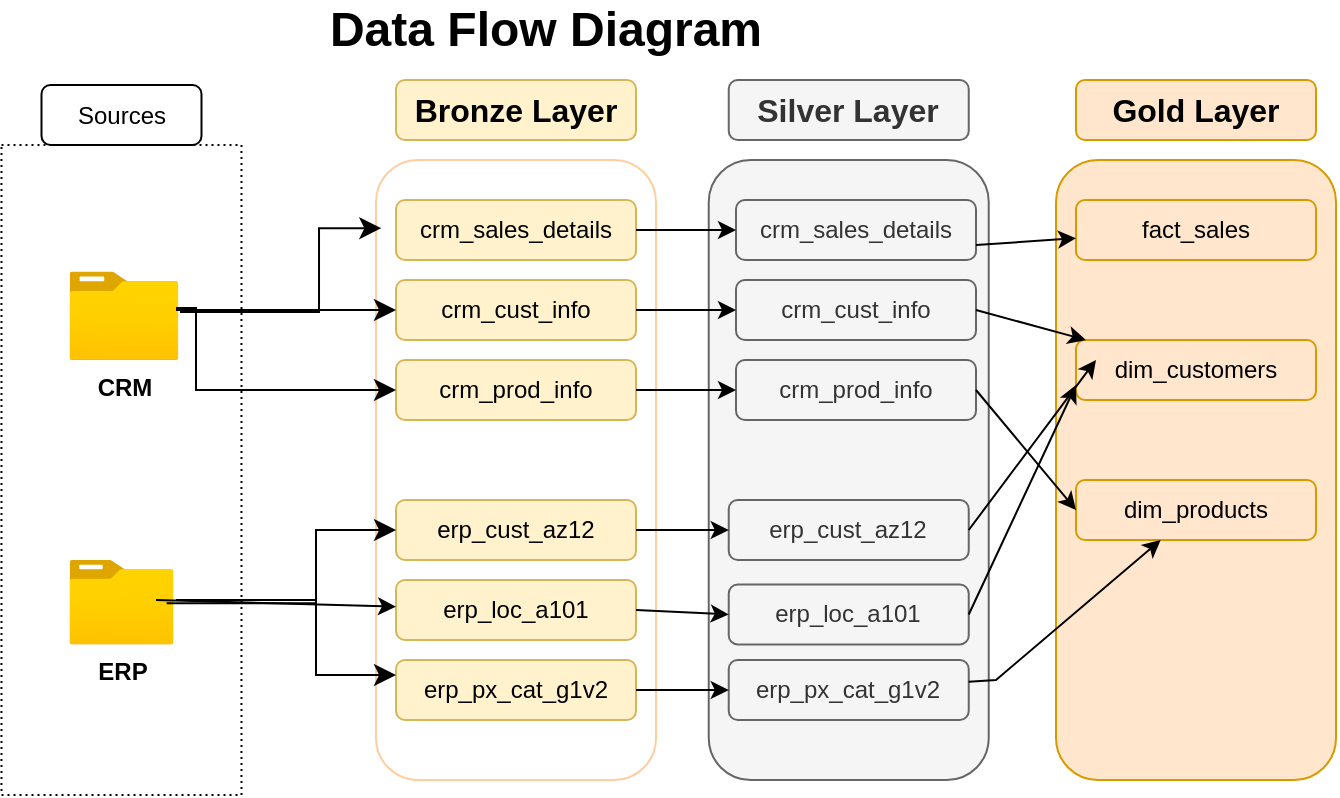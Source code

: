 <mxfile version="28.1.0">
  <diagram name="Page-1" id="TxnYDXRb0Q60wTVX8WxU">
    <mxGraphModel dx="1426" dy="757" grid="1" gridSize="10" guides="1" tooltips="1" connect="1" arrows="0" fold="1" page="1" pageScale="1" pageWidth="850" pageHeight="1100" math="0" shadow="0">
      <root>
        <mxCell id="0" />
        <mxCell id="1" parent="0" />
        <mxCell id="opugYcU80OSQHxM44j0D-1" value="" style="rounded=0;whiteSpace=wrap;html=1;dashed=1;dashPattern=1 2;fillColor=none;" parent="1" vertex="1">
          <mxGeometry x="42.75" y="72.5" width="120" height="325" as="geometry" />
        </mxCell>
        <mxCell id="opugYcU80OSQHxM44j0D-2" value="Sources" style="rounded=1;whiteSpace=wrap;html=1;" parent="1" vertex="1">
          <mxGeometry x="62.75" y="42.5" width="80" height="30" as="geometry" />
        </mxCell>
        <mxCell id="opugYcU80OSQHxM44j0D-3" value="&lt;b&gt;CRM&lt;/b&gt;" style="image;aspect=fixed;html=1;points=[];align=center;fontSize=12;image=img/lib/azure2/general/Folder_Blank.svg;" parent="1" vertex="1">
          <mxGeometry x="76.73" y="135.77" width="54.5" height="44.23" as="geometry" />
        </mxCell>
        <mxCell id="opugYcU80OSQHxM44j0D-4" value="&lt;b&gt;ERP&lt;/b&gt;" style="image;aspect=fixed;html=1;points=[];align=center;fontSize=12;image=img/lib/azure2/general/Folder_Blank.svg;" parent="1" vertex="1">
          <mxGeometry x="76.73" y="280" width="52.03" height="42.23" as="geometry" />
        </mxCell>
        <mxCell id="opugYcU80OSQHxM44j0D-6" value="" style="rounded=1;whiteSpace=wrap;html=1;fillColor=none;strokeColor=light-dark(#FFCE9F,#EDEDED);" parent="1" vertex="1">
          <mxGeometry x="230" y="80" width="140" height="310" as="geometry" />
        </mxCell>
        <mxCell id="opugYcU80OSQHxM44j0D-7" value="&lt;b&gt;&lt;font style=&quot;font-size: 16px;&quot;&gt;Bronze Layer&lt;/font&gt;&lt;/b&gt;" style="rounded=1;whiteSpace=wrap;html=1;fillColor=#fff2cc;strokeColor=#d6b656;" parent="1" vertex="1">
          <mxGeometry x="240" y="40" width="120" height="30" as="geometry" />
        </mxCell>
        <mxCell id="opugYcU80OSQHxM44j0D-8" value="crm_sales_details" style="rounded=1;whiteSpace=wrap;html=1;fillColor=#fff2cc;strokeColor=#d6b656;" parent="1" vertex="1">
          <mxGeometry x="240" y="100" width="120" height="30" as="geometry" />
        </mxCell>
        <mxCell id="opugYcU80OSQHxM44j0D-9" value="crm_cust_info" style="rounded=1;whiteSpace=wrap;html=1;fillColor=#fff2cc;strokeColor=#d6b656;" parent="1" vertex="1">
          <mxGeometry x="240" y="140" width="120" height="30" as="geometry" />
        </mxCell>
        <mxCell id="opugYcU80OSQHxM44j0D-10" value="crm_prod_info" style="rounded=1;whiteSpace=wrap;html=1;fillColor=#fff2cc;strokeColor=#d6b656;" parent="1" vertex="1">
          <mxGeometry x="240" y="180" width="120" height="30" as="geometry" />
        </mxCell>
        <mxCell id="opugYcU80OSQHxM44j0D-12" value="erp_cust_az12" style="rounded=1;whiteSpace=wrap;html=1;fillColor=#fff2cc;strokeColor=#d6b656;" parent="1" vertex="1">
          <mxGeometry x="240" y="250" width="120" height="30" as="geometry" />
        </mxCell>
        <mxCell id="opugYcU80OSQHxM44j0D-13" value="erp_loc_a101" style="rounded=1;whiteSpace=wrap;html=1;fillColor=#fff2cc;strokeColor=#d6b656;" parent="1" vertex="1">
          <mxGeometry x="240" y="290" width="120" height="30" as="geometry" />
        </mxCell>
        <mxCell id="opugYcU80OSQHxM44j0D-14" value="erp_px_cat_g1v2" style="rounded=1;whiteSpace=wrap;html=1;fillColor=#fff2cc;strokeColor=#d6b656;" parent="1" vertex="1">
          <mxGeometry x="240" y="330" width="120" height="30" as="geometry" />
        </mxCell>
        <mxCell id="opugYcU80OSQHxM44j0D-22" value="&lt;b&gt;&lt;font style=&quot;font-size: 24px;&quot;&gt;Data Flow Diagram&lt;/font&gt;&lt;/b&gt;" style="text;strokeColor=none;align=center;fillColor=none;html=1;verticalAlign=middle;whiteSpace=wrap;rounded=0;" parent="1" vertex="1">
          <mxGeometry x="190" y="10" width="250" height="10" as="geometry" />
        </mxCell>
        <mxCell id="opugYcU80OSQHxM44j0D-23" value="" style="edgeStyle=elbowEdgeStyle;elbow=horizontal;endArrow=classic;html=1;curved=0;rounded=0;endSize=8;startSize=8;entryX=0.019;entryY=0.11;entryDx=0;entryDy=0;entryPerimeter=0;exitX=1.014;exitY=0.457;exitDx=0;exitDy=0;exitPerimeter=0;" parent="1" target="opugYcU80OSQHxM44j0D-6" edge="1" source="opugYcU80OSQHxM44j0D-3">
          <mxGeometry width="50" height="50" relative="1" as="geometry">
            <mxPoint x="140" y="130" as="sourcePoint" />
            <mxPoint x="251.51" y="113.65" as="targetPoint" />
            <Array as="points">
              <mxPoint x="201.51" y="135.77" />
              <mxPoint x="241.51" y="125.77" />
            </Array>
          </mxGeometry>
        </mxCell>
        <mxCell id="opugYcU80OSQHxM44j0D-24" value="" style="edgeStyle=elbowEdgeStyle;elbow=horizontal;endArrow=classic;html=1;curved=0;rounded=0;endSize=8;startSize=8;entryX=0;entryY=0.5;entryDx=0;entryDy=0;" parent="1" target="opugYcU80OSQHxM44j0D-9" edge="1">
          <mxGeometry width="50" height="50" relative="1" as="geometry">
            <mxPoint x="140" y="155" as="sourcePoint" />
            <mxPoint x="230" y="160" as="targetPoint" />
            <Array as="points">
              <mxPoint x="130" y="150" />
              <mxPoint x="190" y="160" />
              <mxPoint x="288.76" y="172.12" />
            </Array>
          </mxGeometry>
        </mxCell>
        <mxCell id="opugYcU80OSQHxM44j0D-25" value="" style="edgeStyle=elbowEdgeStyle;elbow=horizontal;endArrow=classic;html=1;curved=0;rounded=0;endSize=8;startSize=8;entryX=0;entryY=0.5;entryDx=0;entryDy=0;" parent="1" target="opugYcU80OSQHxM44j0D-10" edge="1">
          <mxGeometry width="50" height="50" relative="1" as="geometry">
            <mxPoint x="130" y="154" as="sourcePoint" />
            <mxPoint x="240" y="155" as="targetPoint" />
            <Array as="points">
              <mxPoint x="140" y="150" />
              <mxPoint x="190" y="170" />
              <mxPoint x="288.76" y="172.12" />
            </Array>
          </mxGeometry>
        </mxCell>
        <mxCell id="opugYcU80OSQHxM44j0D-26" value="" style="edgeStyle=elbowEdgeStyle;elbow=horizontal;endArrow=classic;html=1;curved=0;rounded=0;endSize=8;startSize=8;entryX=0;entryY=0.5;entryDx=0;entryDy=0;exitX=0.934;exitY=0.511;exitDx=0;exitDy=0;exitPerimeter=0;" parent="1" source="opugYcU80OSQHxM44j0D-4" target="opugYcU80OSQHxM44j0D-12" edge="1">
          <mxGeometry width="50" height="50" relative="1" as="geometry">
            <mxPoint x="202.75" y="280" as="sourcePoint" />
            <mxPoint x="252.75" y="230" as="targetPoint" />
            <Array as="points">
              <mxPoint x="200" y="300" />
              <mxPoint x="190" y="300" />
            </Array>
          </mxGeometry>
        </mxCell>
        <mxCell id="opugYcU80OSQHxM44j0D-27" value="" style="edgeStyle=elbowEdgeStyle;elbow=horizontal;endArrow=classic;html=1;curved=0;rounded=0;endSize=8;startSize=8;entryX=0;entryY=0.25;entryDx=0;entryDy=0;" parent="1" target="opugYcU80OSQHxM44j0D-14" edge="1">
          <mxGeometry width="50" height="50" relative="1" as="geometry">
            <mxPoint x="130" y="300" as="sourcePoint" />
            <mxPoint x="325" y="320" as="targetPoint" />
            <Array as="points">
              <mxPoint x="200" y="340" />
              <mxPoint x="275" y="355" />
            </Array>
          </mxGeometry>
        </mxCell>
        <mxCell id="ncg0RxluqlWPbRokDlwh-43" value="" style="rounded=1;whiteSpace=wrap;html=1;fillColor=#f5f5f5;strokeColor=#666666;fontColor=#333333;" vertex="1" parent="1">
          <mxGeometry x="396.37" y="80" width="140" height="310" as="geometry" />
        </mxCell>
        <mxCell id="ncg0RxluqlWPbRokDlwh-44" value="&lt;b&gt;&lt;font style=&quot;font-size: 16px;&quot;&gt;Silver Layer&lt;/font&gt;&lt;/b&gt;" style="rounded=1;whiteSpace=wrap;html=1;fillColor=#f5f5f5;strokeColor=#666666;fontColor=#333333;" vertex="1" parent="1">
          <mxGeometry x="406.37" y="40" width="120" height="30" as="geometry" />
        </mxCell>
        <mxCell id="ncg0RxluqlWPbRokDlwh-45" value="crm_sales_details" style="rounded=1;whiteSpace=wrap;html=1;fillColor=#f5f5f5;strokeColor=#666666;fontColor=#333333;" vertex="1" parent="1">
          <mxGeometry x="410" y="100" width="120" height="30" as="geometry" />
        </mxCell>
        <mxCell id="ncg0RxluqlWPbRokDlwh-46" value="crm_cust_info" style="rounded=1;whiteSpace=wrap;html=1;fillColor=#f5f5f5;strokeColor=#666666;fontColor=#333333;" vertex="1" parent="1">
          <mxGeometry x="410" y="140" width="120" height="30" as="geometry" />
        </mxCell>
        <mxCell id="ncg0RxluqlWPbRokDlwh-47" value="crm_prod_info" style="rounded=1;whiteSpace=wrap;html=1;fillColor=#f5f5f5;strokeColor=#666666;fontColor=#333333;" vertex="1" parent="1">
          <mxGeometry x="410" y="180" width="120" height="30" as="geometry" />
        </mxCell>
        <mxCell id="ncg0RxluqlWPbRokDlwh-48" value="erp_cust_az12" style="rounded=1;whiteSpace=wrap;html=1;fillColor=#f5f5f5;strokeColor=#666666;fontColor=#333333;" vertex="1" parent="1">
          <mxGeometry x="406.37" y="250" width="120" height="30" as="geometry" />
        </mxCell>
        <mxCell id="ncg0RxluqlWPbRokDlwh-49" value="erp_loc_a101" style="rounded=1;whiteSpace=wrap;html=1;fillColor=#f5f5f5;strokeColor=#666666;fontColor=#333333;" vertex="1" parent="1">
          <mxGeometry x="406.37" y="292.23" width="120" height="30" as="geometry" />
        </mxCell>
        <mxCell id="ncg0RxluqlWPbRokDlwh-50" value="erp_px_cat_g1v2" style="rounded=1;whiteSpace=wrap;html=1;fillColor=#f5f5f5;strokeColor=#666666;fontColor=#333333;" vertex="1" parent="1">
          <mxGeometry x="406.37" y="330" width="120" height="30" as="geometry" />
        </mxCell>
        <mxCell id="ncg0RxluqlWPbRokDlwh-52" value="" style="endArrow=classic;html=1;rounded=0;exitX=1;exitY=0.5;exitDx=0;exitDy=0;" edge="1" parent="1" source="opugYcU80OSQHxM44j0D-8" target="ncg0RxluqlWPbRokDlwh-45">
          <mxGeometry width="50" height="50" relative="1" as="geometry">
            <mxPoint x="400" y="260" as="sourcePoint" />
            <mxPoint x="450" y="210" as="targetPoint" />
          </mxGeometry>
        </mxCell>
        <mxCell id="ncg0RxluqlWPbRokDlwh-54" value="" style="endArrow=classic;html=1;rounded=0;exitX=1;exitY=0.5;exitDx=0;exitDy=0;entryX=0;entryY=0.5;entryDx=0;entryDy=0;" edge="1" parent="1" source="opugYcU80OSQHxM44j0D-9" target="ncg0RxluqlWPbRokDlwh-46">
          <mxGeometry width="50" height="50" relative="1" as="geometry">
            <mxPoint x="380" y="160" as="sourcePoint" />
            <mxPoint x="430" y="160" as="targetPoint" />
          </mxGeometry>
        </mxCell>
        <mxCell id="ncg0RxluqlWPbRokDlwh-55" value="" style="endArrow=classic;html=1;rounded=0;exitX=1;exitY=0.5;exitDx=0;exitDy=0;entryX=0;entryY=0.5;entryDx=0;entryDy=0;" edge="1" parent="1" source="opugYcU80OSQHxM44j0D-10" target="ncg0RxluqlWPbRokDlwh-47">
          <mxGeometry width="50" height="50" relative="1" as="geometry">
            <mxPoint x="620" y="190" as="sourcePoint" />
            <mxPoint x="670" y="190" as="targetPoint" />
          </mxGeometry>
        </mxCell>
        <mxCell id="ncg0RxluqlWPbRokDlwh-56" value="" style="endArrow=classic;html=1;rounded=0;exitX=1;exitY=0.5;exitDx=0;exitDy=0;entryX=0;entryY=0.5;entryDx=0;entryDy=0;" edge="1" parent="1" source="opugYcU80OSQHxM44j0D-12" target="ncg0RxluqlWPbRokDlwh-48">
          <mxGeometry width="50" height="50" relative="1" as="geometry">
            <mxPoint x="380" y="190" as="sourcePoint" />
            <mxPoint x="400" y="265" as="targetPoint" />
          </mxGeometry>
        </mxCell>
        <mxCell id="ncg0RxluqlWPbRokDlwh-57" value="" style="endArrow=classic;html=1;rounded=0;exitX=1;exitY=0.5;exitDx=0;exitDy=0;entryX=0;entryY=0.5;entryDx=0;entryDy=0;" edge="1" parent="1" source="opugYcU80OSQHxM44j0D-13" target="ncg0RxluqlWPbRokDlwh-49">
          <mxGeometry width="50" height="50" relative="1" as="geometry">
            <mxPoint x="360" y="290" as="sourcePoint" />
            <mxPoint x="406" y="290" as="targetPoint" />
          </mxGeometry>
        </mxCell>
        <mxCell id="ncg0RxluqlWPbRokDlwh-58" value="" style="endArrow=classic;html=1;rounded=0;exitX=1;exitY=0.5;exitDx=0;exitDy=0;entryX=0;entryY=0.5;entryDx=0;entryDy=0;" edge="1" parent="1" source="opugYcU80OSQHxM44j0D-14" target="ncg0RxluqlWPbRokDlwh-50">
          <mxGeometry width="50" height="50" relative="1" as="geometry">
            <mxPoint x="380" y="260" as="sourcePoint" />
            <mxPoint x="426" y="260" as="targetPoint" />
          </mxGeometry>
        </mxCell>
        <mxCell id="ncg0RxluqlWPbRokDlwh-59" value="" style="endArrow=classic;html=1;rounded=0;" edge="1" parent="1" target="opugYcU80OSQHxM44j0D-13">
          <mxGeometry width="50" height="50" relative="1" as="geometry">
            <mxPoint x="120" y="300" as="sourcePoint" />
            <mxPoint x="430" y="220" as="targetPoint" />
          </mxGeometry>
        </mxCell>
        <mxCell id="ncg0RxluqlWPbRokDlwh-67" value="" style="rounded=1;whiteSpace=wrap;html=1;fillColor=#ffe6cc;strokeColor=#d79b00;" vertex="1" parent="1">
          <mxGeometry x="570" y="80" width="140" height="310" as="geometry" />
        </mxCell>
        <mxCell id="ncg0RxluqlWPbRokDlwh-68" value="&lt;b&gt;&lt;font style=&quot;font-size: 16px;&quot;&gt;Gold Layer&lt;/font&gt;&lt;/b&gt;" style="rounded=1;whiteSpace=wrap;html=1;fillColor=#ffe6cc;strokeColor=#d79b00;" vertex="1" parent="1">
          <mxGeometry x="580" y="40" width="120" height="30" as="geometry" />
        </mxCell>
        <mxCell id="ncg0RxluqlWPbRokDlwh-69" value="fact_sales" style="rounded=1;whiteSpace=wrap;html=1;fillColor=#ffe6cc;strokeColor=#d79b00;" vertex="1" parent="1">
          <mxGeometry x="580" y="100" width="120" height="30" as="geometry" />
        </mxCell>
        <mxCell id="ncg0RxluqlWPbRokDlwh-70" value="dim_customers" style="rounded=1;whiteSpace=wrap;html=1;fillColor=#ffe6cc;strokeColor=#d79b00;" vertex="1" parent="1">
          <mxGeometry x="580" y="170" width="120" height="30" as="geometry" />
        </mxCell>
        <mxCell id="ncg0RxluqlWPbRokDlwh-71" value="dim_products" style="rounded=1;whiteSpace=wrap;html=1;fillColor=#ffe6cc;strokeColor=#d79b00;" vertex="1" parent="1">
          <mxGeometry x="580" y="240" width="120" height="30" as="geometry" />
        </mxCell>
        <mxCell id="ncg0RxluqlWPbRokDlwh-75" value="" style="endArrow=classic;html=1;rounded=0;" edge="1" parent="1" source="ncg0RxluqlWPbRokDlwh-50" target="ncg0RxluqlWPbRokDlwh-71">
          <mxGeometry width="50" height="50" relative="1" as="geometry">
            <mxPoint x="680" y="420" as="sourcePoint" />
            <mxPoint x="730" y="370" as="targetPoint" />
            <Array as="points">
              <mxPoint x="540" y="340" />
            </Array>
          </mxGeometry>
        </mxCell>
        <mxCell id="ncg0RxluqlWPbRokDlwh-76" value="" style="endArrow=classic;html=1;rounded=0;exitX=1;exitY=0.75;exitDx=0;exitDy=0;" edge="1" parent="1" source="ncg0RxluqlWPbRokDlwh-45" target="ncg0RxluqlWPbRokDlwh-69">
          <mxGeometry width="50" height="50" relative="1" as="geometry">
            <mxPoint x="680" y="420" as="sourcePoint" />
            <mxPoint x="730" y="370" as="targetPoint" />
          </mxGeometry>
        </mxCell>
        <mxCell id="ncg0RxluqlWPbRokDlwh-77" value="" style="endArrow=classic;html=1;rounded=0;exitX=1;exitY=0.5;exitDx=0;exitDy=0;" edge="1" parent="1" source="ncg0RxluqlWPbRokDlwh-46" target="ncg0RxluqlWPbRokDlwh-70">
          <mxGeometry width="50" height="50" relative="1" as="geometry">
            <mxPoint x="680" y="420" as="sourcePoint" />
            <mxPoint x="730" y="370" as="targetPoint" />
          </mxGeometry>
        </mxCell>
        <mxCell id="ncg0RxluqlWPbRokDlwh-78" value="" style="endArrow=classic;html=1;rounded=0;exitX=1;exitY=0.5;exitDx=0;exitDy=0;entryX=0;entryY=0.75;entryDx=0;entryDy=0;" edge="1" parent="1" source="ncg0RxluqlWPbRokDlwh-49" target="ncg0RxluqlWPbRokDlwh-70">
          <mxGeometry width="50" height="50" relative="1" as="geometry">
            <mxPoint x="680" y="420" as="sourcePoint" />
            <mxPoint x="730" y="370" as="targetPoint" />
          </mxGeometry>
        </mxCell>
        <mxCell id="ncg0RxluqlWPbRokDlwh-79" value="" style="endArrow=classic;html=1;rounded=0;exitX=1;exitY=0.5;exitDx=0;exitDy=0;" edge="1" parent="1" source="ncg0RxluqlWPbRokDlwh-48">
          <mxGeometry width="50" height="50" relative="1" as="geometry">
            <mxPoint x="680" y="420" as="sourcePoint" />
            <mxPoint x="590" y="180" as="targetPoint" />
          </mxGeometry>
        </mxCell>
        <mxCell id="ncg0RxluqlWPbRokDlwh-80" value="" style="endArrow=classic;html=1;rounded=0;exitX=1;exitY=0.5;exitDx=0;exitDy=0;entryX=0;entryY=0.5;entryDx=0;entryDy=0;" edge="1" parent="1" source="ncg0RxluqlWPbRokDlwh-47" target="ncg0RxluqlWPbRokDlwh-71">
          <mxGeometry width="50" height="50" relative="1" as="geometry">
            <mxPoint x="680" y="420" as="sourcePoint" />
            <mxPoint x="730" y="370" as="targetPoint" />
          </mxGeometry>
        </mxCell>
      </root>
    </mxGraphModel>
  </diagram>
</mxfile>
